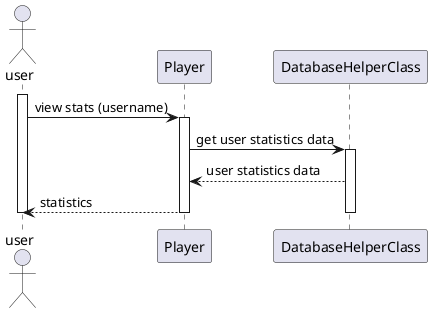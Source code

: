 @startuml
actor user


participant Player as U
participant DatabaseHelperClass as db

activate user
user -> U: view stats (username)

                activate U
                U -> db: get user statistics data
                        activate db
                db --> U: user statistics data
U --> user: statistics
                                deactivate db

                deactivate U
deactivate user
@enduml
